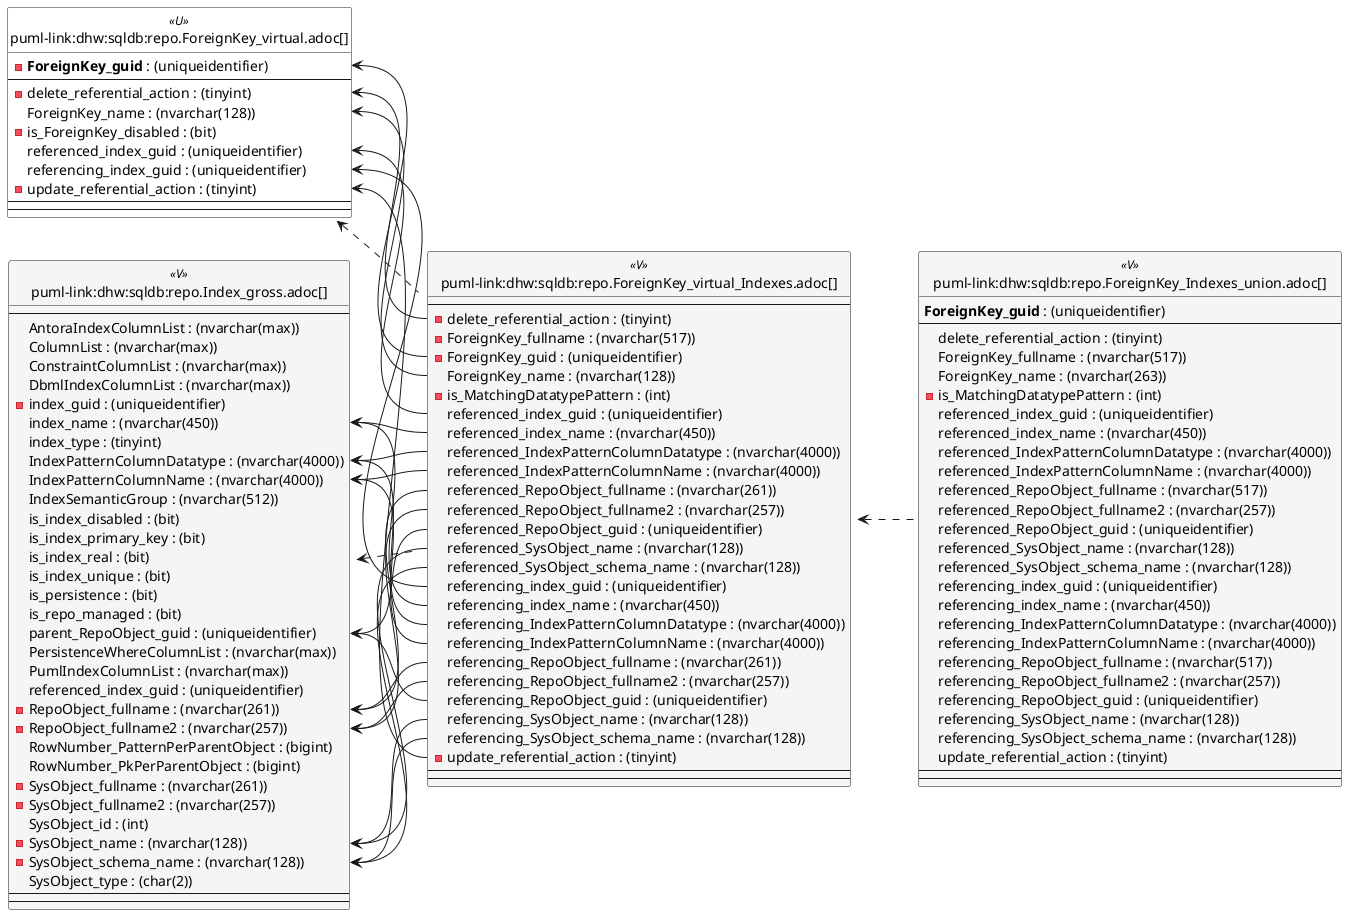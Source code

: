 @startuml
left to right direction
'top to bottom direction
hide circle
'avoide "." issues:
set namespaceSeparator none


skinparam class {
  BackgroundColor White
  BackgroundColor<<FN>> Yellow
  BackgroundColor<<FS>> Yellow
  BackgroundColor<<FT>> LightGray
  BackgroundColor<<IF>> Yellow
  BackgroundColor<<IS>> Yellow
  BackgroundColor<<P>> Aqua
  BackgroundColor<<PC>> Aqua
  BackgroundColor<<SN>> Yellow
  BackgroundColor<<SO>> SlateBlue
  BackgroundColor<<TF>> LightGray
  BackgroundColor<<TR>> Tomato
  BackgroundColor<<U>> White
  BackgroundColor<<V>> WhiteSmoke
  BackgroundColor<<X>> Aqua
  BackgroundColor<<external>> AliceBlue
}


entity "puml-link:dhw:sqldb:repo.ForeignKey_Indexes_union.adoc[]" as repo.ForeignKey_Indexes_union << V >> {
  **ForeignKey_guid** : (uniqueidentifier)
  --
  delete_referential_action : (tinyint)
  ForeignKey_fullname : (nvarchar(517))
  ForeignKey_name : (nvarchar(263))
  - is_MatchingDatatypePattern : (int)
  referenced_index_guid : (uniqueidentifier)
  referenced_index_name : (nvarchar(450))
  referenced_IndexPatternColumnDatatype : (nvarchar(4000))
  referenced_IndexPatternColumnName : (nvarchar(4000))
  referenced_RepoObject_fullname : (nvarchar(517))
  referenced_RepoObject_fullname2 : (nvarchar(257))
  referenced_RepoObject_guid : (uniqueidentifier)
  referenced_SysObject_name : (nvarchar(128))
  referenced_SysObject_schema_name : (nvarchar(128))
  referencing_index_guid : (uniqueidentifier)
  referencing_index_name : (nvarchar(450))
  referencing_IndexPatternColumnDatatype : (nvarchar(4000))
  referencing_IndexPatternColumnName : (nvarchar(4000))
  referencing_RepoObject_fullname : (nvarchar(517))
  referencing_RepoObject_fullname2 : (nvarchar(257))
  referencing_RepoObject_guid : (uniqueidentifier)
  referencing_SysObject_name : (nvarchar(128))
  referencing_SysObject_schema_name : (nvarchar(128))
  update_referential_action : (tinyint)
  --
  --
}

entity "puml-link:dhw:sqldb:repo.ForeignKey_virtual.adoc[]" as repo.ForeignKey_virtual << U >> {
  - **ForeignKey_guid** : (uniqueidentifier)
  --
  - delete_referential_action : (tinyint)
  ForeignKey_name : (nvarchar(128))
  - is_ForeignKey_disabled : (bit)
  referenced_index_guid : (uniqueidentifier)
  referencing_index_guid : (uniqueidentifier)
  - update_referential_action : (tinyint)
  --
  --
}

entity "puml-link:dhw:sqldb:repo.ForeignKey_virtual_Indexes.adoc[]" as repo.ForeignKey_virtual_Indexes << V >> {
  --
  - delete_referential_action : (tinyint)
  - ForeignKey_fullname : (nvarchar(517))
  - ForeignKey_guid : (uniqueidentifier)
  ForeignKey_name : (nvarchar(128))
  - is_MatchingDatatypePattern : (int)
  referenced_index_guid : (uniqueidentifier)
  referenced_index_name : (nvarchar(450))
  referenced_IndexPatternColumnDatatype : (nvarchar(4000))
  referenced_IndexPatternColumnName : (nvarchar(4000))
  referenced_RepoObject_fullname : (nvarchar(261))
  referenced_RepoObject_fullname2 : (nvarchar(257))
  referenced_RepoObject_guid : (uniqueidentifier)
  referenced_SysObject_name : (nvarchar(128))
  referenced_SysObject_schema_name : (nvarchar(128))
  referencing_index_guid : (uniqueidentifier)
  referencing_index_name : (nvarchar(450))
  referencing_IndexPatternColumnDatatype : (nvarchar(4000))
  referencing_IndexPatternColumnName : (nvarchar(4000))
  referencing_RepoObject_fullname : (nvarchar(261))
  referencing_RepoObject_fullname2 : (nvarchar(257))
  referencing_RepoObject_guid : (uniqueidentifier)
  referencing_SysObject_name : (nvarchar(128))
  referencing_SysObject_schema_name : (nvarchar(128))
  - update_referential_action : (tinyint)
  --
  --
}

entity "puml-link:dhw:sqldb:repo.Index_gross.adoc[]" as repo.Index_gross << V >> {
  --
  AntoraIndexColumnList : (nvarchar(max))
  ColumnList : (nvarchar(max))
  ConstraintColumnList : (nvarchar(max))
  DbmlIndexColumnList : (nvarchar(max))
  - index_guid : (uniqueidentifier)
  index_name : (nvarchar(450))
  index_type : (tinyint)
  IndexPatternColumnDatatype : (nvarchar(4000))
  IndexPatternColumnName : (nvarchar(4000))
  IndexSemanticGroup : (nvarchar(512))
  is_index_disabled : (bit)
  is_index_primary_key : (bit)
  is_index_real : (bit)
  is_index_unique : (bit)
  is_persistence : (bit)
  is_repo_managed : (bit)
  parent_RepoObject_guid : (uniqueidentifier)
  PersistenceWhereColumnList : (nvarchar(max))
  PumlIndexColumnList : (nvarchar(max))
  referenced_index_guid : (uniqueidentifier)
  - RepoObject_fullname : (nvarchar(261))
  - RepoObject_fullname2 : (nvarchar(257))
  RowNumber_PatternPerParentObject : (bigint)
  RowNumber_PkPerParentObject : (bigint)
  - SysObject_fullname : (nvarchar(261))
  - SysObject_fullname2 : (nvarchar(257))
  SysObject_id : (int)
  - SysObject_name : (nvarchar(128))
  - SysObject_schema_name : (nvarchar(128))
  SysObject_type : (char(2))
  --
  --
}

repo.ForeignKey_virtual <.. repo.ForeignKey_virtual_Indexes
repo.ForeignKey_virtual_Indexes <.. repo.ForeignKey_Indexes_union
repo.Index_gross <.. repo.ForeignKey_virtual_Indexes
"repo.ForeignKey_virtual::delete_referential_action" <-- "repo.ForeignKey_virtual_Indexes::delete_referential_action"
"repo.ForeignKey_virtual::ForeignKey_guid" <-- "repo.ForeignKey_virtual_Indexes::ForeignKey_guid"
"repo.ForeignKey_virtual::ForeignKey_name" <-- "repo.ForeignKey_virtual_Indexes::ForeignKey_name"
"repo.ForeignKey_virtual::referenced_index_guid" <-- "repo.ForeignKey_virtual_Indexes::referenced_index_guid"
"repo.ForeignKey_virtual::referencing_index_guid" <-- "repo.ForeignKey_virtual_Indexes::referencing_index_guid"
"repo.ForeignKey_virtual::update_referential_action" <-- "repo.ForeignKey_virtual_Indexes::update_referential_action"
"repo.Index_gross::index_name" <-- "repo.ForeignKey_virtual_Indexes::referenced_index_name"
"repo.Index_gross::index_name" <-- "repo.ForeignKey_virtual_Indexes::referencing_index_name"
"repo.Index_gross::IndexPatternColumnDatatype" <-- "repo.ForeignKey_virtual_Indexes::referenced_IndexPatternColumnDatatype"
"repo.Index_gross::IndexPatternColumnDatatype" <-- "repo.ForeignKey_virtual_Indexes::referencing_IndexPatternColumnDatatype"
"repo.Index_gross::IndexPatternColumnName" <-- "repo.ForeignKey_virtual_Indexes::referenced_IndexPatternColumnName"
"repo.Index_gross::IndexPatternColumnName" <-- "repo.ForeignKey_virtual_Indexes::referencing_IndexPatternColumnName"
"repo.Index_gross::parent_RepoObject_guid" <-- "repo.ForeignKey_virtual_Indexes::referenced_RepoObject_guid"
"repo.Index_gross::parent_RepoObject_guid" <-- "repo.ForeignKey_virtual_Indexes::referencing_RepoObject_guid"
"repo.Index_gross::RepoObject_fullname" <-- "repo.ForeignKey_virtual_Indexes::referenced_RepoObject_fullname"
"repo.Index_gross::RepoObject_fullname" <-- "repo.ForeignKey_virtual_Indexes::referencing_RepoObject_fullname"
"repo.Index_gross::RepoObject_fullname2" <-- "repo.ForeignKey_virtual_Indexes::referenced_RepoObject_fullname2"
"repo.Index_gross::RepoObject_fullname2" <-- "repo.ForeignKey_virtual_Indexes::referencing_RepoObject_fullname2"
"repo.Index_gross::SysObject_name" <-- "repo.ForeignKey_virtual_Indexes::referenced_SysObject_name"
"repo.Index_gross::SysObject_name" <-- "repo.ForeignKey_virtual_Indexes::referencing_SysObject_name"
"repo.Index_gross::SysObject_schema_name" <-- "repo.ForeignKey_virtual_Indexes::referenced_SysObject_schema_name"
"repo.Index_gross::SysObject_schema_name" <-- "repo.ForeignKey_virtual_Indexes::referencing_SysObject_schema_name"
@enduml

